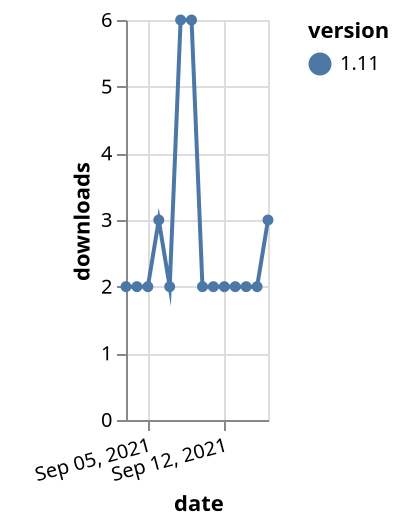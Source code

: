 {"$schema": "https://vega.github.io/schema/vega-lite/v5.json", "description": "A simple bar chart with embedded data.", "data": {"values": [{"date": "2021-09-03", "total": 3873, "delta": 2, "version": "1.11"}, {"date": "2021-09-04", "total": 3875, "delta": 2, "version": "1.11"}, {"date": "2021-09-05", "total": 3877, "delta": 2, "version": "1.11"}, {"date": "2021-09-06", "total": 3880, "delta": 3, "version": "1.11"}, {"date": "2021-09-07", "total": 3882, "delta": 2, "version": "1.11"}, {"date": "2021-09-08", "total": 3888, "delta": 6, "version": "1.11"}, {"date": "2021-09-09", "total": 3894, "delta": 6, "version": "1.11"}, {"date": "2021-09-10", "total": 3896, "delta": 2, "version": "1.11"}, {"date": "2021-09-11", "total": 3898, "delta": 2, "version": "1.11"}, {"date": "2021-09-12", "total": 3900, "delta": 2, "version": "1.11"}, {"date": "2021-09-13", "total": 3902, "delta": 2, "version": "1.11"}, {"date": "2021-09-14", "total": 3904, "delta": 2, "version": "1.11"}, {"date": "2021-09-15", "total": 3906, "delta": 2, "version": "1.11"}, {"date": "2021-09-16", "total": 3909, "delta": 3, "version": "1.11"}]}, "width": "container", "mark": {"type": "line", "point": {"filled": true}}, "encoding": {"x": {"field": "date", "type": "temporal", "timeUnit": "yearmonthdate", "title": "date", "axis": {"labelAngle": -15}}, "y": {"field": "delta", "type": "quantitative", "title": "downloads"}, "color": {"field": "version", "type": "nominal"}, "tooltip": {"field": "delta"}}}
